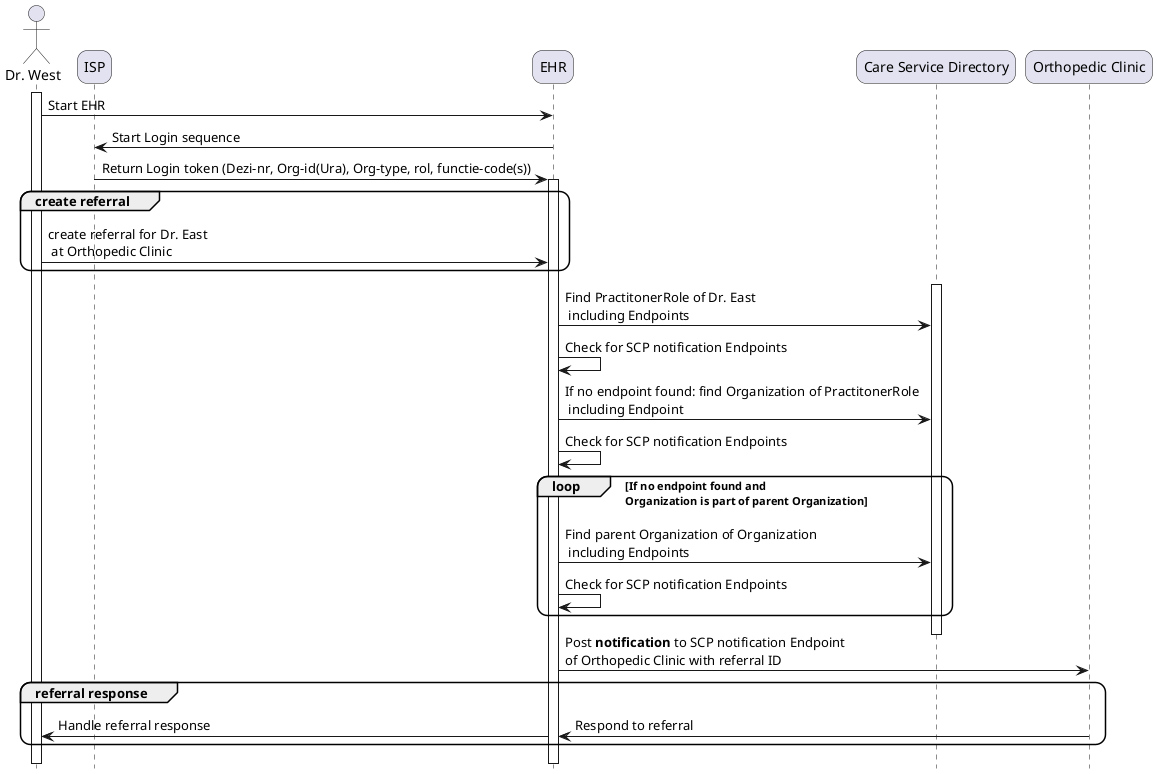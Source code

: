 @startuml care-services-use-case-3

skinparam roundcorner 20
skinparam defaultFontName Arial 
hide footbox

!pragma teoz true

actor  Doctor as "Dr. West"
participant  ISP as "ISP"
participant  EHR as "EHR"
participant  CSD as "Care Service Directory"
participant  EHR2 as "Orthopedic Clinic"


activate Doctor
Doctor -> EHR: Start EHR
EHR -> ISP: Start Login sequence
ISP -> EHR: Return Login token (Dezi-nr, Org-id(Ura), Org-type, rol, functie-code(s))


activate EHR
group create referral 
 Doctor -> EHR: create referral for Dr. East\n at Orthopedic Clinic
end
activate CSD
EHR -> CSD: Find PractitonerRole of Dr. East\n including Endpoints
EHR -> EHR: Check for SCP notification Endpoints
EHR -> CSD: If no endpoint found: find Organization of PractitonerRole\n including Endpoint
EHR -> EHR: Check for SCP notification Endpoints
loop If no endpoint found and\nOrganization is part of parent Organization
    EHR -> CSD: Find parent Organization of Organization\n including Endpoints
    EHR -> EHR: Check for SCP notification Endpoints
end
deactivate CSD
EHR -> EHR2: Post **notification** to SCP notification Endpoint\nof Orthopedic Clinic with referral ID
group referral response
 EHR2 -> EHR: Respond to referral
 & EHR -> Doctor: Handle referral response
end

deactivate Doctor
deactivate EHR
@enduml
